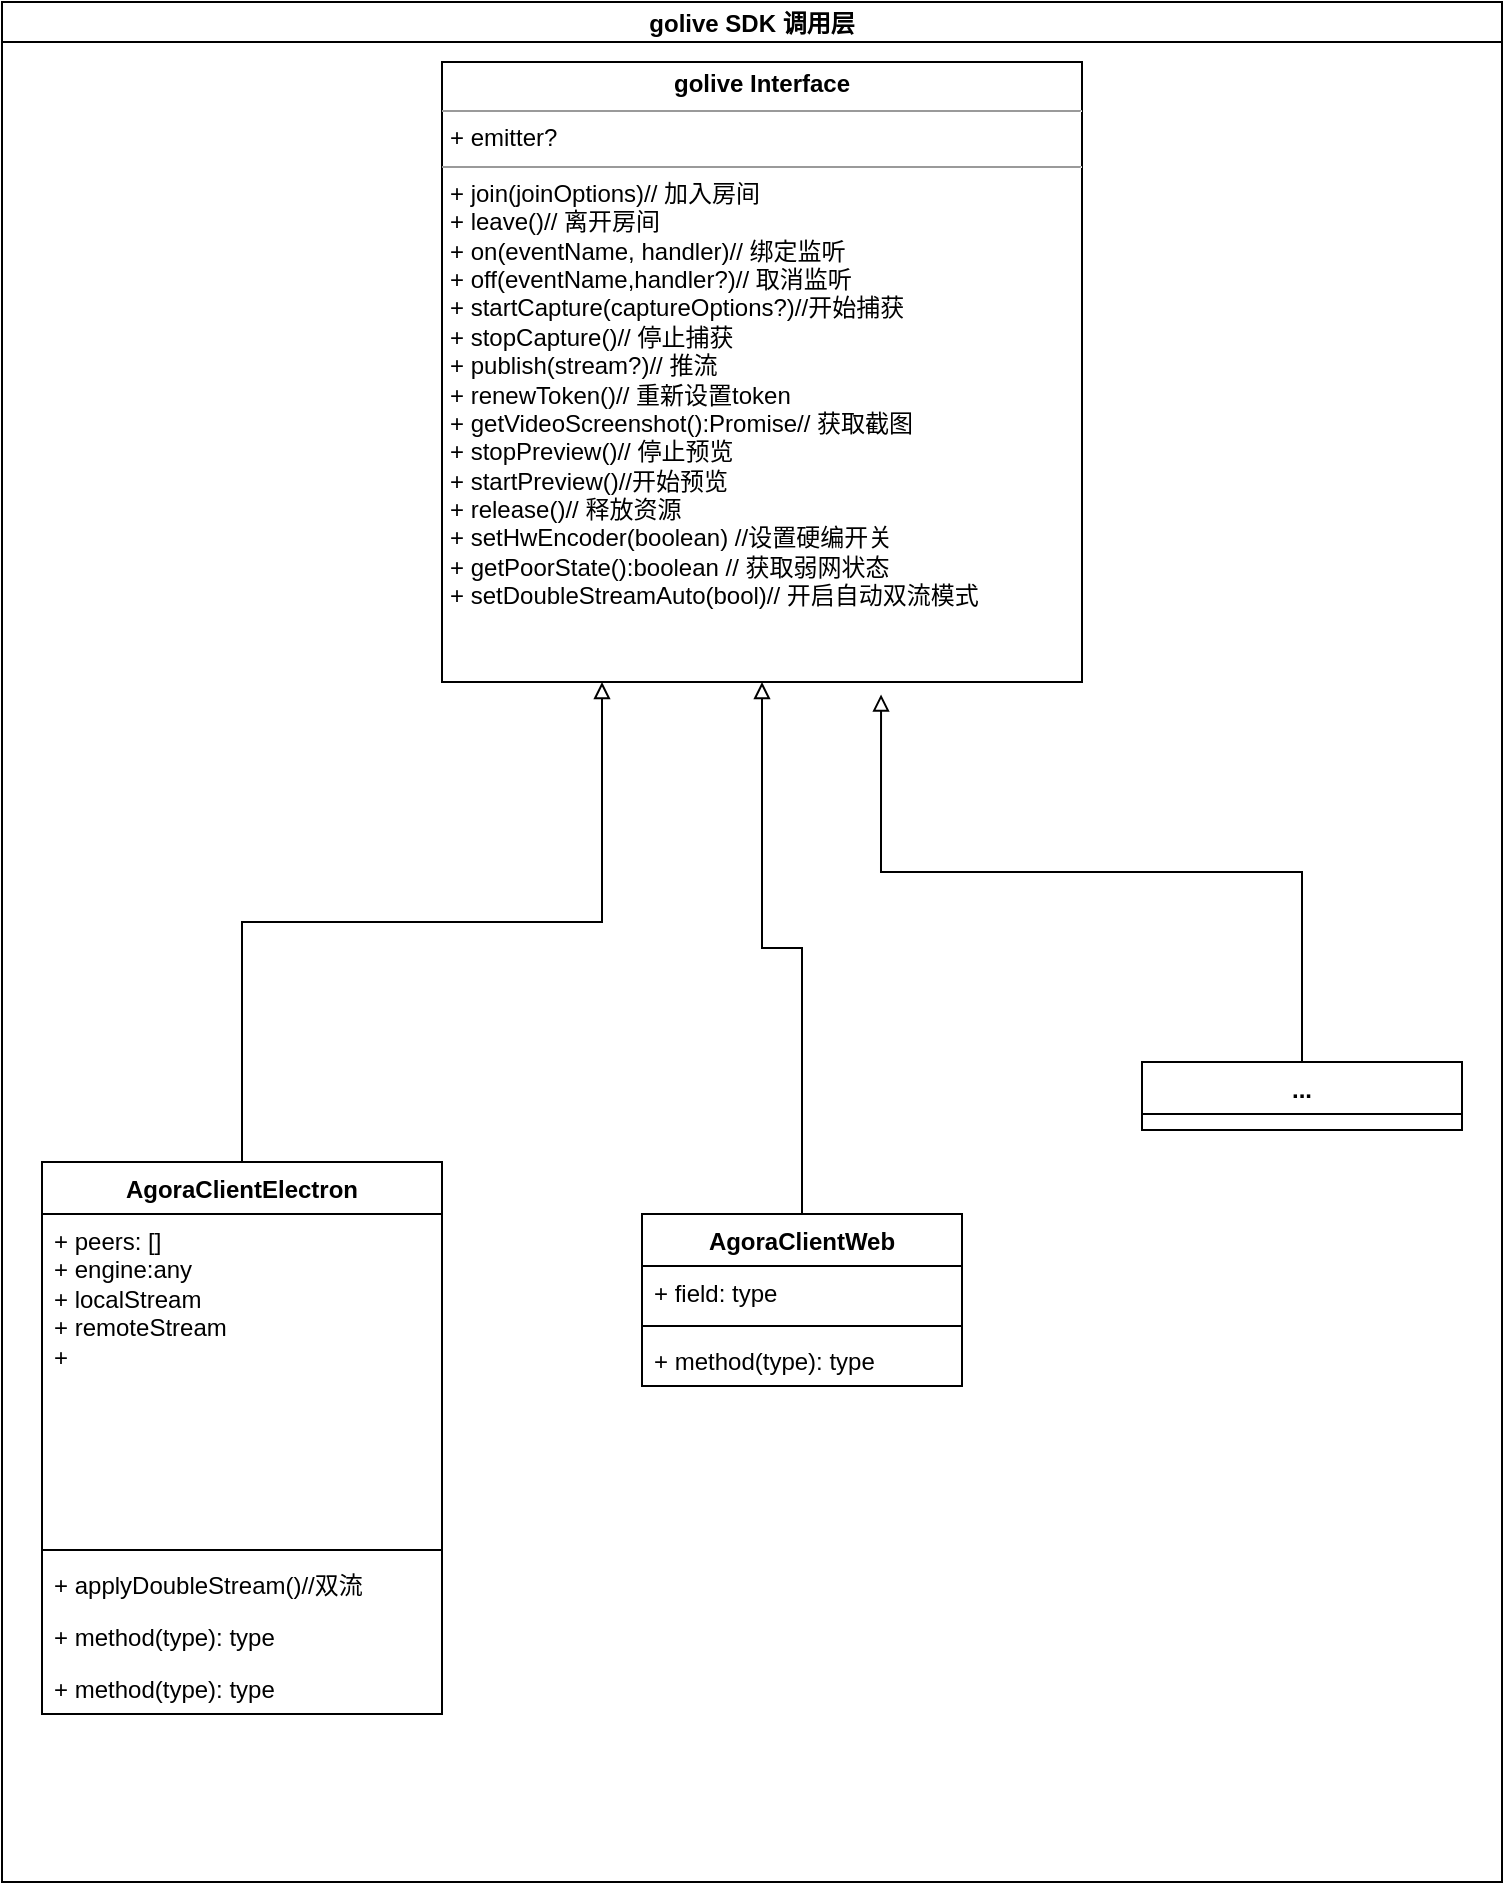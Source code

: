 <mxfile version="22.1.18" type="github">
  <diagram id="C5RBs43oDa-KdzZeNtuy" name="Page-1">
    <mxGraphModel dx="1050" dy="530" grid="1" gridSize="10" guides="1" tooltips="1" connect="1" arrows="1" fold="1" page="1" pageScale="1" pageWidth="827" pageHeight="1169" math="0" shadow="0">
      <root>
        <mxCell id="WIyWlLk6GJQsqaUBKTNV-0" />
        <mxCell id="WIyWlLk6GJQsqaUBKTNV-1" parent="WIyWlLk6GJQsqaUBKTNV-0" />
        <mxCell id="pRe1ASIrNN6ZLIfWkAg_-0" value="golive SDK 调用层" style="swimlane;startSize=20;horizontal=1;containerType=tree;" vertex="1" parent="WIyWlLk6GJQsqaUBKTNV-1">
          <mxGeometry x="340" y="910" width="750" height="940" as="geometry" />
        </mxCell>
        <mxCell id="pRe1ASIrNN6ZLIfWkAg_-1" value="&lt;p style=&quot;margin:0px;margin-top:4px;text-align:center;&quot;&gt;&lt;b&gt;golive Interface&lt;/b&gt;&lt;/p&gt;&lt;hr size=&quot;1&quot;&gt;&lt;p style=&quot;margin:0px;margin-left:4px;&quot;&gt;+ emitter?&lt;br&gt;&lt;/p&gt;&lt;hr size=&quot;1&quot;&gt;&lt;p style=&quot;margin:0px;margin-left:4px;&quot;&gt;+ join(joinOptions)// 加入房间&lt;br&gt;+ leave()// 离开房间&lt;/p&gt;&lt;p style=&quot;margin:0px;margin-left:4px;&quot;&gt;+ on(eventName, handler)// 绑定监听&lt;/p&gt;&lt;p style=&quot;margin:0px;margin-left:4px;&quot;&gt;+ off(eventName,handler?)// 取消监听&lt;/p&gt;&lt;p style=&quot;margin:0px;margin-left:4px;&quot;&gt;+ startCapture(captureOptions?)//开始捕获&lt;/p&gt;&lt;p style=&quot;margin:0px;margin-left:4px;&quot;&gt;+ stopCapture()// 停止捕获&lt;/p&gt;&lt;p style=&quot;margin:0px;margin-left:4px;&quot;&gt;+ publish(stream?)// 推流&lt;/p&gt;&lt;p style=&quot;margin:0px;margin-left:4px;&quot;&gt;+ renewToken()// 重新设置token&lt;/p&gt;&lt;p style=&quot;margin:0px;margin-left:4px;&quot;&gt;+&amp;nbsp;getVideoScreenshot():Promise// 获取截图&lt;/p&gt;&lt;p style=&quot;margin:0px;margin-left:4px;&quot;&gt;+ stopPreview()// 停止预览&lt;/p&gt;&lt;p style=&quot;margin:0px;margin-left:4px;&quot;&gt;+ startPreview()//开始预览&lt;/p&gt;&lt;p style=&quot;margin:0px;margin-left:4px;&quot;&gt;+ release()// 释放资源&lt;/p&gt;&lt;p style=&quot;margin:0px;margin-left:4px;&quot;&gt;+&amp;nbsp;setHwEncoder(boolean) //设置硬编开关&lt;/p&gt;&lt;p style=&quot;margin:0px;margin-left:4px;&quot;&gt;+&amp;nbsp;getPoorState():boolean // 获取弱网状态&lt;/p&gt;&lt;p style=&quot;margin:0px;margin-left:4px;&quot;&gt;+ setDoubleStreamAuto(bool)// 开启自动双流模式&lt;/p&gt;&lt;p style=&quot;margin:0px;margin-left:4px;&quot;&gt;&lt;br&gt;&lt;/p&gt;" style="verticalAlign=top;align=left;overflow=fill;fontSize=12;fontFamily=Helvetica;html=1;whiteSpace=wrap;" vertex="1" parent="pRe1ASIrNN6ZLIfWkAg_-0">
          <mxGeometry x="220" y="30" width="320" height="310" as="geometry" />
        </mxCell>
        <mxCell id="pRe1ASIrNN6ZLIfWkAg_-2" style="edgeStyle=orthogonalEdgeStyle;rounded=0;orthogonalLoop=1;jettySize=auto;html=1;exitX=0.5;exitY=0;exitDx=0;exitDy=0;entryX=0.25;entryY=1;entryDx=0;entryDy=0;endArrow=block;endFill=0;" edge="1" parent="pRe1ASIrNN6ZLIfWkAg_-0" source="pRe1ASIrNN6ZLIfWkAg_-3" target="pRe1ASIrNN6ZLIfWkAg_-1">
          <mxGeometry relative="1" as="geometry" />
        </mxCell>
        <mxCell id="pRe1ASIrNN6ZLIfWkAg_-3" value="AgoraClientElectron" style="swimlane;fontStyle=1;align=center;verticalAlign=top;childLayout=stackLayout;horizontal=1;startSize=26;horizontalStack=0;resizeParent=1;resizeParentMax=0;resizeLast=0;collapsible=1;marginBottom=0;whiteSpace=wrap;html=1;" vertex="1" parent="pRe1ASIrNN6ZLIfWkAg_-0">
          <mxGeometry x="20" y="580" width="200" height="276" as="geometry">
            <mxRectangle x="70" y="307" width="160" height="30" as="alternateBounds" />
          </mxGeometry>
        </mxCell>
        <mxCell id="pRe1ASIrNN6ZLIfWkAg_-4" value="+ peers: []&lt;br&gt;+ engine:any&lt;br&gt;+ localStream&lt;br&gt;+ remoteStream&lt;br&gt;+&amp;nbsp;" style="text;strokeColor=none;fillColor=none;align=left;verticalAlign=top;spacingLeft=4;spacingRight=4;overflow=hidden;rotatable=0;points=[[0,0.5],[1,0.5]];portConstraint=eastwest;whiteSpace=wrap;html=1;" vertex="1" parent="pRe1ASIrNN6ZLIfWkAg_-3">
          <mxGeometry y="26" width="200" height="164" as="geometry" />
        </mxCell>
        <mxCell id="pRe1ASIrNN6ZLIfWkAg_-5" value="" style="line;strokeWidth=1;fillColor=none;align=left;verticalAlign=middle;spacingTop=-1;spacingLeft=3;spacingRight=3;rotatable=0;labelPosition=right;points=[];portConstraint=eastwest;strokeColor=inherit;" vertex="1" parent="pRe1ASIrNN6ZLIfWkAg_-3">
          <mxGeometry y="190" width="200" height="8" as="geometry" />
        </mxCell>
        <mxCell id="pRe1ASIrNN6ZLIfWkAg_-18" value="+&amp;nbsp;applyDoubleStream&lt;span style=&quot;background-color: initial;&quot;&gt;()//双流&lt;/span&gt;" style="text;strokeColor=none;fillColor=none;align=left;verticalAlign=top;spacingLeft=4;spacingRight=4;overflow=hidden;rotatable=0;points=[[0,0.5],[1,0.5]];portConstraint=eastwest;whiteSpace=wrap;html=1;" vertex="1" parent="pRe1ASIrNN6ZLIfWkAg_-3">
          <mxGeometry y="198" width="200" height="26" as="geometry" />
        </mxCell>
        <mxCell id="pRe1ASIrNN6ZLIfWkAg_-6" value="+ method(type): type" style="text;strokeColor=none;fillColor=none;align=left;verticalAlign=top;spacingLeft=4;spacingRight=4;overflow=hidden;rotatable=0;points=[[0,0.5],[1,0.5]];portConstraint=eastwest;whiteSpace=wrap;html=1;" vertex="1" parent="pRe1ASIrNN6ZLIfWkAg_-3">
          <mxGeometry y="224" width="200" height="26" as="geometry" />
        </mxCell>
        <mxCell id="pRe1ASIrNN6ZLIfWkAg_-19" value="+ method(type): type" style="text;strokeColor=none;fillColor=none;align=left;verticalAlign=top;spacingLeft=4;spacingRight=4;overflow=hidden;rotatable=0;points=[[0,0.5],[1,0.5]];portConstraint=eastwest;whiteSpace=wrap;html=1;" vertex="1" parent="pRe1ASIrNN6ZLIfWkAg_-3">
          <mxGeometry y="250" width="200" height="26" as="geometry" />
        </mxCell>
        <mxCell id="pRe1ASIrNN6ZLIfWkAg_-7" style="edgeStyle=orthogonalEdgeStyle;rounded=0;orthogonalLoop=1;jettySize=auto;html=1;exitX=0.5;exitY=0;exitDx=0;exitDy=0;entryX=0.5;entryY=1;entryDx=0;entryDy=0;strokeWidth=1;endArrow=block;endFill=0;" edge="1" parent="pRe1ASIrNN6ZLIfWkAg_-0" source="pRe1ASIrNN6ZLIfWkAg_-8" target="pRe1ASIrNN6ZLIfWkAg_-1">
          <mxGeometry relative="1" as="geometry" />
        </mxCell>
        <mxCell id="pRe1ASIrNN6ZLIfWkAg_-8" value="AgoraClientWeb" style="swimlane;fontStyle=1;align=center;verticalAlign=top;childLayout=stackLayout;horizontal=1;startSize=26;horizontalStack=0;resizeParent=1;resizeParentMax=0;resizeLast=0;collapsible=1;marginBottom=0;whiteSpace=wrap;html=1;" vertex="1" parent="pRe1ASIrNN6ZLIfWkAg_-0">
          <mxGeometry x="320" y="606" width="160" height="86" as="geometry" />
        </mxCell>
        <mxCell id="pRe1ASIrNN6ZLIfWkAg_-9" value="+ field: type" style="text;strokeColor=none;fillColor=none;align=left;verticalAlign=top;spacingLeft=4;spacingRight=4;overflow=hidden;rotatable=0;points=[[0,0.5],[1,0.5]];portConstraint=eastwest;whiteSpace=wrap;html=1;" vertex="1" parent="pRe1ASIrNN6ZLIfWkAg_-8">
          <mxGeometry y="26" width="160" height="26" as="geometry" />
        </mxCell>
        <mxCell id="pRe1ASIrNN6ZLIfWkAg_-10" value="" style="line;strokeWidth=1;fillColor=none;align=left;verticalAlign=middle;spacingTop=-1;spacingLeft=3;spacingRight=3;rotatable=0;labelPosition=right;points=[];portConstraint=eastwest;strokeColor=inherit;" vertex="1" parent="pRe1ASIrNN6ZLIfWkAg_-8">
          <mxGeometry y="52" width="160" height="8" as="geometry" />
        </mxCell>
        <mxCell id="pRe1ASIrNN6ZLIfWkAg_-11" value="+ method(type): type" style="text;strokeColor=none;fillColor=none;align=left;verticalAlign=top;spacingLeft=4;spacingRight=4;overflow=hidden;rotatable=0;points=[[0,0.5],[1,0.5]];portConstraint=eastwest;whiteSpace=wrap;html=1;" vertex="1" parent="pRe1ASIrNN6ZLIfWkAg_-8">
          <mxGeometry y="60" width="160" height="26" as="geometry" />
        </mxCell>
        <mxCell id="pRe1ASIrNN6ZLIfWkAg_-12" value="..." style="swimlane;fontStyle=1;align=center;verticalAlign=top;childLayout=stackLayout;horizontal=1;startSize=26;horizontalStack=0;resizeParent=1;resizeParentMax=0;resizeLast=0;collapsible=1;marginBottom=0;whiteSpace=wrap;html=1;strokeColor=default;" vertex="1" parent="pRe1ASIrNN6ZLIfWkAg_-0">
          <mxGeometry x="570" y="530" width="160" height="34" as="geometry" />
        </mxCell>
        <mxCell id="pRe1ASIrNN6ZLIfWkAg_-13" style="edgeStyle=orthogonalEdgeStyle;rounded=0;orthogonalLoop=1;jettySize=auto;html=1;exitX=0.5;exitY=0;exitDx=0;exitDy=0;entryX=0.686;entryY=1.02;entryDx=0;entryDy=0;entryPerimeter=0;endArrow=block;endFill=0;" edge="1" parent="pRe1ASIrNN6ZLIfWkAg_-0" source="pRe1ASIrNN6ZLIfWkAg_-12" target="pRe1ASIrNN6ZLIfWkAg_-1">
          <mxGeometry relative="1" as="geometry" />
        </mxCell>
      </root>
    </mxGraphModel>
  </diagram>
</mxfile>
